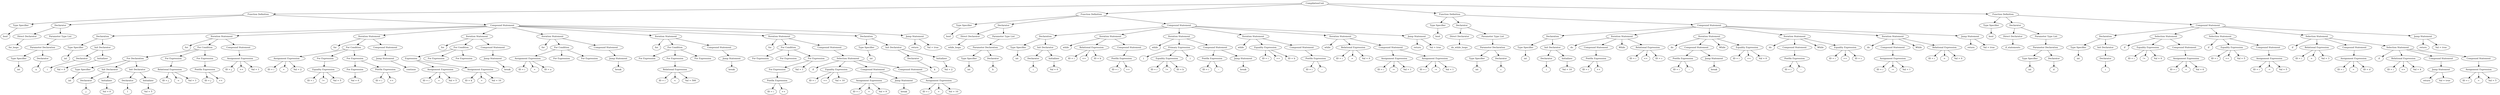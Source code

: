 digraph G {
		Q0[label="CompilationUnit"];
		Q0 -> Q1
		Q1[label="Function Definition"];
		Q1 -> Q2
		Q2[label="Type Specifier"];
		Q2 -> Q3
		Q3[label="bool"];
		Q1 -> Q4
		Q4[label="Declarator"];
		Q4 -> Q5
		Q5[label="Direct Declarator"];
		Q5 -> Q6
		Q6[label="for_loops"];
		Q4 -> Q7
		Q7[label="Parameter Type List"];
		Q7 -> Q8
		Q8[label="Parameter Declaration"];
		Q8 -> Q9
		Q9[label="Type Specifier"];
		Q9 -> Q10
		Q10[label="int"];
		Q8 -> Q11
		Q11[label="Declarator"];
		Q11 -> Q12
		Q12[label="a"];
		Q1 -> Q13
		Q13[label="Compound Statement"];
		Q13 -> Q14
		Q14[label="Declaration"];
		Q14 -> Q15
		Q15[label="Type Specifier"];
		Q15 -> Q16
		Q16[label="int"];
		Q14 -> Q17
		Q17[label="Init Declarator"];
		Q17 -> Q18
		Q18[label="Declarator"];
		Q18 -> Q19
		Q19[label="i"];
		Q17 -> Q20
		Q20[label="Initializer"];
		Q20 -> Q21
		Q21[label="Val = 0"];
		Q13 -> Q22
		Q22[label="Iteration Statement"];
		Q22 -> Q23
		Q23[label="for"];
		Q22 -> Q24
		Q24[label="For Condition"];
		Q24 -> Q25
		Q25[label="For Declaration"];
		Q25 -> Q26
		Q26[label="Type Specifier"];
		Q26 -> Q27
		Q27[label="int"];
		Q25 -> Q28
		Q28[label="Init Declarator"];
		Q28 -> Q29
		Q29[label="Declarator"];
		Q29 -> Q30
		Q30[label="j"];
		Q28 -> Q31
		Q31[label="Initializer"];
		Q31 -> Q32
		Q32[label="Val = 0"];
		Q25 -> Q33
		Q33[label="Init Declarator"];
		Q33 -> Q34
		Q34[label="Declarator"];
		Q34 -> Q35
		Q35[label="l"];
		Q33 -> Q36
		Q36[label="Initializer"];
		Q36 -> Q37
		Q37[label="Val = 5"];
		Q24 -> Q38
		Q38[label="For Expression"];
		Q38 -> Q39
		Q39[label="Relational Expression"];
		Q39 -> Q40
		Q40[label="ID = j"];
		Q39 -> Q41
		Q41[label="<"];
		Q39 -> Q42
		Q42[label="Val = 3"];
		Q24 -> Q43
		Q43[label="For Expression"];
		Q43 -> Q44
		Q44[label="Postfix Expression"];
		Q44 -> Q45
		Q45[label="ID = j"];
		Q44 -> Q46
		Q46[label="++"];
		Q22 -> Q47
		Q47[label="Compound Statement"];
		Q47 -> Q48
		Q48[label="Assignment Expression"];
		Q48 -> Q49
		Q49[label="ID = j"];
		Q48 -> Q50
		Q50[label="+="];
		Q48 -> Q51
		Q51[label="Val = 1"];
		Q13 -> Q52
		Q52[label="Iteration Statement"];
		Q52 -> Q53
		Q53[label="for"];
		Q52 -> Q54
		Q54[label="For Condition"];
		Q54 -> Q55
		Q55[label="Assignment Expression"];
		Q55 -> Q56
		Q56[label="ID = i"];
		Q55 -> Q57
		Q57[label="="];
		Q55 -> Q58
		Q58[label="Val = 2"];
		Q54 -> Q59
		Q59[label="For Expression"];
		Q59 -> Q60
		Q60[label="Equality Expression"];
		Q60 -> Q61
		Q61[label="ID = i"];
		Q60 -> Q62
		Q62[label="!="];
		Q60 -> Q63
		Q63[label="Val = 5"];
		Q54 -> Q64
		Q64[label="For Expression"];
		Q64 -> Q65
		Q65[label="For Expression"];
		Q65 -> Q66
		Q66[label="Val = 0"];
		Q64 -> Q67
		Q67[label="Postfix Expression"];
		Q67 -> Q68
		Q68[label="ID = i"];
		Q67 -> Q69
		Q69[label="++"];
		Q52 -> Q70
		Q70[label="Compound Statement"];
		Q70 -> Q71
		Q71[label="Jump Statement"];
		Q71 -> Q72
		Q72[label="continue"];
		Q13 -> Q73
		Q73[label="Iteration Statement"];
		Q73 -> Q74
		Q74[label="for"];
		Q73 -> Q75
		Q75[label="For Condition"];
		Q75 -> Q76
		Q76[label="Expression"];
		Q76 -> Q77
		Q77[label="Assignment Expression"];
		Q77 -> Q78
		Q78[label="ID = i"];
		Q77 -> Q79
		Q79[label="="];
		Q77 -> Q80
		Q80[label="Val = 5"];
		Q76 -> Q81
		Q81[label="Assignment Expression"];
		Q81 -> Q82
		Q82[label="ID = k"];
		Q81 -> Q83
		Q83[label="="];
		Q81 -> Q84
		Q84[label="Val = 10"];
		Q75 -> Q85
		Q85[label="For Expression"];
		Q75 -> Q86
		Q86[label="For Expression"];
		Q73 -> Q87
		Q87[label="Compound Statement"];
		Q87 -> Q88
		Q88[label="Jump Statement"];
		Q88 -> Q89
		Q89[label="break"];
		Q13 -> Q90
		Q90[label="Iteration Statement"];
		Q90 -> Q91
		Q91[label="for"];
		Q90 -> Q92
		Q92[label="For Condition"];
		Q92 -> Q93
		Q93[label="Assignment Expression"];
		Q93 -> Q94
		Q94[label="ID = i"];
		Q93 -> Q95
		Q95[label="="];
		Q93 -> Q96
		Q96[label="ID = a"];
		Q92 -> Q97
		Q97[label="For Expression"];
		Q92 -> Q98
		Q98[label="For Expression"];
		Q90 -> Q99
		Q99[label="Compound Statement"];
		Q99 -> Q100
		Q100[label="Jump Statement"];
		Q100 -> Q101
		Q101[label="break"];
		Q13 -> Q102
		Q102[label="Iteration Statement"];
		Q102 -> Q103
		Q103[label="for"];
		Q102 -> Q104
		Q104[label="For Condition"];
		Q104 -> Q105
		Q105[label="For Expression"];
		Q104 -> Q106
		Q106[label="For Expression"];
		Q106 -> Q107
		Q107[label="Relational Expression"];
		Q107 -> Q108
		Q108[label="ID = i"];
		Q107 -> Q109
		Q109[label="<"];
		Q107 -> Q110
		Q110[label="Val = 500"];
		Q104 -> Q111
		Q111[label="For Expression"];
		Q102 -> Q112
		Q112[label="Compound Statement"];
		Q112 -> Q113
		Q113[label="Jump Statement"];
		Q113 -> Q114
		Q114[label="break"];
		Q13 -> Q115
		Q115[label="Iteration Statement"];
		Q115 -> Q116
		Q116[label="for"];
		Q115 -> Q117
		Q117[label="For Condition"];
		Q117 -> Q118
		Q118[label="For Expression"];
		Q117 -> Q119
		Q119[label="For Expression"];
		Q117 -> Q120
		Q120[label="For Expression"];
		Q120 -> Q121
		Q121[label="For Expression"];
		Q121 -> Q122
		Q122[label="Postfix Expression"];
		Q122 -> Q123
		Q123[label="ID = i"];
		Q122 -> Q124
		Q124[label="++"];
		Q120 -> Q125
		Q125[label="Val = 1"];
		Q115 -> Q126
		Q126[label="Compound Statement"];
		Q126 -> Q127
		Q127[label="Selection Statement"];
		Q127 -> Q128
		Q128[label="if"];
		Q127 -> Q129
		Q129[label="Equality Expression"];
		Q129 -> Q130
		Q130[label="ID = i"];
		Q129 -> Q131
		Q131[label="=="];
		Q129 -> Q132
		Q132[label="Val = 10"];
		Q127 -> Q133
		Q133[label="Compound Statement"];
		Q133 -> Q134
		Q134[label="Assignment Expression"];
		Q134 -> Q135
		Q135[label="ID = i"];
		Q134 -> Q136
		Q136[label="="];
		Q134 -> Q137
		Q137[label="Val = 9"];
		Q133 -> Q138
		Q138[label="Jump Statement"];
		Q138 -> Q139
		Q139[label="break"];
		Q127 -> Q140
		Q140[label="Compound Statement"];
		Q140 -> Q141
		Q141[label="Assignment Expression"];
		Q141 -> Q142
		Q142[label="ID = i"];
		Q141 -> Q143
		Q143[label="="];
		Q141 -> Q144
		Q144[label="Val = 10"];
		Q13 -> Q145
		Q145[label="Declaration"];
		Q145 -> Q146
		Q146[label="Type Specifier"];
		Q146 -> Q147
		Q147[label="int"];
		Q145 -> Q148
		Q148[label="Init Declarator"];
		Q148 -> Q149
		Q149[label="Declarator"];
		Q149 -> Q150
		Q150[label="k"];
		Q148 -> Q151
		Q151[label="Initializer"];
		Q151 -> Q152
		Q152[label="Val = 2"];
		Q13 -> Q153
		Q153[label="Jump Statement"];
		Q153 -> Q154
		Q154[label="return"];
		Q153 -> Q155
		Q155[label="Val = true"];
		Q0 -> Q156
		Q156[label="Function Definition"];
		Q156 -> Q157
		Q157[label="Type Specifier"];
		Q157 -> Q158
		Q158[label="bool"];
		Q156 -> Q159
		Q159[label="Declarator"];
		Q159 -> Q160
		Q160[label="Direct Declarator"];
		Q160 -> Q161
		Q161[label="while_loops"];
		Q159 -> Q162
		Q162[label="Parameter Type List"];
		Q162 -> Q163
		Q163[label="Parameter Declaration"];
		Q163 -> Q164
		Q164[label="Type Specifier"];
		Q164 -> Q165
		Q165[label="int"];
		Q163 -> Q166
		Q166[label="Declarator"];
		Q166 -> Q167
		Q167[label="b"];
		Q156 -> Q168
		Q168[label="Compound Statement"];
		Q168 -> Q169
		Q169[label="Declaration"];
		Q169 -> Q170
		Q170[label="Type Specifier"];
		Q170 -> Q171
		Q171[label="int"];
		Q169 -> Q172
		Q172[label="Init Declarator"];
		Q172 -> Q173
		Q173[label="Declarator"];
		Q173 -> Q174
		Q174[label="i"];
		Q172 -> Q175
		Q175[label="Initializer"];
		Q175 -> Q176
		Q176[label="Val = 0"];
		Q168 -> Q177
		Q177[label="Iteration Statement"];
		Q177 -> Q178
		Q178[label="while"];
		Q177 -> Q179
		Q179[label="Relational Expression"];
		Q179 -> Q180
		Q180[label="ID = i"];
		Q179 -> Q181
		Q181[label="<="];
		Q179 -> Q182
		Q182[label="ID = b"];
		Q177 -> Q183
		Q183[label="Compound Statement"];
		Q183 -> Q184
		Q184[label="Postfix Expression"];
		Q184 -> Q185
		Q185[label="ID = i"];
		Q184 -> Q186
		Q186[label="++"];
		Q168 -> Q187
		Q187[label="Iteration Statement"];
		Q187 -> Q188
		Q188[label="while"];
		Q187 -> Q189
		Q189[label="Primary Expression"];
		Q189 -> Q190
		Q190[label="("];
		Q189 -> Q191
		Q191[label="Equality Expression"];
		Q191 -> Q192
		Q192[label="ID = i"];
		Q191 -> Q193
		Q193[label="!="];
		Q191 -> Q194
		Q194[label="ID = b"];
		Q189 -> Q195
		Q195[label=")"];
		Q187 -> Q196
		Q196[label="Compound Statement"];
		Q196 -> Q197
		Q197[label="Postfix Expression"];
		Q197 -> Q198
		Q198[label="ID = i"];
		Q197 -> Q199
		Q199[label="--"];
		Q196 -> Q200
		Q200[label="Jump Statement"];
		Q200 -> Q201
		Q201[label="break"];
		Q168 -> Q202
		Q202[label="Iteration Statement"];
		Q202 -> Q203
		Q203[label="while"];
		Q202 -> Q204
		Q204[label="Equality Expression"];
		Q204 -> Q205
		Q205[label="ID = i"];
		Q204 -> Q206
		Q206[label="=="];
		Q204 -> Q207
		Q207[label="ID = b"];
		Q202 -> Q208
		Q208[label="Compound Statement"];
		Q208 -> Q209
		Q209[label="Postfix Expression"];
		Q209 -> Q210
		Q210[label="ID = i"];
		Q209 -> Q211
		Q211[label="--"];
		Q168 -> Q212
		Q212[label="Iteration Statement"];
		Q212 -> Q213
		Q213[label="while"];
		Q212 -> Q214
		Q214[label="Relational Expression"];
		Q214 -> Q215
		Q215[label="ID = i"];
		Q214 -> Q216
		Q216[label=">"];
		Q214 -> Q217
		Q217[label="Val = 0"];
		Q212 -> Q218
		Q218[label="Compound Statement"];
		Q218 -> Q219
		Q219[label="Assignment Expression"];
		Q219 -> Q220
		Q220[label="ID = i"];
		Q219 -> Q221
		Q221[label="-="];
		Q219 -> Q222
		Q222[label="Val = 1"];
		Q218 -> Q223
		Q223[label="Assignment Expression"];
		Q223 -> Q224
		Q224[label="ID = i"];
		Q223 -> Q225
		Q225[label="-="];
		Q223 -> Q226
		Q226[label="Val = 1"];
		Q168 -> Q227
		Q227[label="Jump Statement"];
		Q227 -> Q228
		Q228[label="return"];
		Q227 -> Q229
		Q229[label="Val = true"];
		Q0 -> Q230
		Q230[label="Function Definition"];
		Q230 -> Q231
		Q231[label="Type Specifier"];
		Q231 -> Q232
		Q232[label="bool"];
		Q230 -> Q233
		Q233[label="Declarator"];
		Q233 -> Q234
		Q234[label="Direct Declarator"];
		Q234 -> Q235
		Q235[label="do_while_loops"];
		Q233 -> Q236
		Q236[label="Parameter Type List"];
		Q236 -> Q237
		Q237[label="Parameter Declaration"];
		Q237 -> Q238
		Q238[label="Type Specifier"];
		Q238 -> Q239
		Q239[label="int"];
		Q237 -> Q240
		Q240[label="Declarator"];
		Q240 -> Q241
		Q241[label="c"];
		Q230 -> Q242
		Q242[label="Compound Statement"];
		Q242 -> Q243
		Q243[label="Declaration"];
		Q243 -> Q244
		Q244[label="Type Specifier"];
		Q244 -> Q245
		Q245[label="int"];
		Q243 -> Q246
		Q246[label="Init Declarator"];
		Q246 -> Q247
		Q247[label="Declarator"];
		Q247 -> Q248
		Q248[label="i"];
		Q246 -> Q249
		Q249[label="Initializer"];
		Q249 -> Q250
		Q250[label="Val = 10"];
		Q242 -> Q251
		Q251[label="Iteration Statement"];
		Q251 -> Q252
		Q252[label="do"];
		Q251 -> Q253
		Q253[label="Compound Statement"];
		Q253 -> Q254
		Q254[label="Postfix Expression"];
		Q254 -> Q255
		Q255[label="ID = i"];
		Q254 -> Q256
		Q256[label="++"];
		Q251 -> Q257
		Q257[label="While"];
		Q251 -> Q258
		Q258[label="Relational Expression"];
		Q258 -> Q259
		Q259[label="ID = i"];
		Q258 -> Q260
		Q260[label="<="];
		Q258 -> Q261
		Q261[label="ID = c"];
		Q242 -> Q262
		Q262[label="Iteration Statement"];
		Q262 -> Q263
		Q263[label="do"];
		Q262 -> Q264
		Q264[label="Compound Statement"];
		Q264 -> Q265
		Q265[label="Postfix Expression"];
		Q265 -> Q266
		Q266[label="ID = i"];
		Q265 -> Q267
		Q267[label="--"];
		Q264 -> Q268
		Q268[label="Jump Statement"];
		Q268 -> Q269
		Q269[label="break"];
		Q262 -> Q270
		Q270[label="While"];
		Q262 -> Q271
		Q271[label="Equality Expression"];
		Q271 -> Q272
		Q272[label="ID = i"];
		Q271 -> Q273
		Q273[label="=="];
		Q271 -> Q274
		Q274[label="Val = 0"];
		Q242 -> Q275
		Q275[label="Iteration Statement"];
		Q275 -> Q276
		Q276[label="do"];
		Q275 -> Q277
		Q277[label="Compound Statement"];
		Q277 -> Q278
		Q278[label="Postfix Expression"];
		Q278 -> Q279
		Q279[label="ID = i"];
		Q278 -> Q280
		Q280[label="--"];
		Q275 -> Q281
		Q281[label="While"];
		Q275 -> Q282
		Q282[label="Equality Expression"];
		Q282 -> Q283
		Q283[label="ID = i"];
		Q282 -> Q284
		Q284[label="=="];
		Q282 -> Q285
		Q285[label="ID = c"];
		Q242 -> Q286
		Q286[label="Iteration Statement"];
		Q286 -> Q287
		Q287[label="do"];
		Q286 -> Q288
		Q288[label="Compound Statement"];
		Q288 -> Q289
		Q289[label="Assignment Expression"];
		Q289 -> Q290
		Q290[label="ID = i"];
		Q289 -> Q291
		Q291[label="-="];
		Q289 -> Q292
		Q292[label="Val = 1"];
		Q286 -> Q293
		Q293[label="While"];
		Q286 -> Q294
		Q294[label="Relational Expression"];
		Q294 -> Q295
		Q295[label="ID = i"];
		Q294 -> Q296
		Q296[label=">"];
		Q294 -> Q297
		Q297[label="Val = 0"];
		Q242 -> Q298
		Q298[label="Jump Statement"];
		Q298 -> Q299
		Q299[label="return"];
		Q298 -> Q300
		Q300[label="Val = true"];
		Q0 -> Q301
		Q301[label="Function Definition"];
		Q301 -> Q302
		Q302[label="Type Specifier"];
		Q302 -> Q303
		Q303[label="bool"];
		Q301 -> Q304
		Q304[label="Declarator"];
		Q304 -> Q305
		Q305[label="Direct Declarator"];
		Q305 -> Q306
		Q306[label="if_statements"];
		Q304 -> Q307
		Q307[label="Parameter Type List"];
		Q307 -> Q308
		Q308[label="Parameter Declaration"];
		Q308 -> Q309
		Q309[label="Type Specifier"];
		Q309 -> Q310
		Q310[label="int"];
		Q308 -> Q311
		Q311[label="Declarator"];
		Q311 -> Q312
		Q312[label="d"];
		Q301 -> Q313
		Q313[label="Compound Statement"];
		Q313 -> Q314
		Q314[label="Declaration"];
		Q314 -> Q315
		Q315[label="Type Specifier"];
		Q315 -> Q316
		Q316[label="int"];
		Q314 -> Q317
		Q317[label="Init Declarator"];
		Q317 -> Q318
		Q318[label="Declarator"];
		Q318 -> Q319
		Q319[label="i"];
		Q313 -> Q320
		Q320[label="Selection Statement"];
		Q320 -> Q321
		Q321[label="if"];
		Q320 -> Q322
		Q322[label="Equality Expression"];
		Q322 -> Q323
		Q323[label="ID = i"];
		Q322 -> Q324
		Q324[label="!="];
		Q322 -> Q325
		Q325[label="Val = 0"];
		Q320 -> Q326
		Q326[label="Compound Statement"];
		Q326 -> Q327
		Q327[label="Assignment Expression"];
		Q327 -> Q328
		Q328[label="ID = i"];
		Q327 -> Q329
		Q329[label="="];
		Q327 -> Q330
		Q330[label="Val = 6"];
		Q313 -> Q331
		Q331[label="Selection Statement"];
		Q331 -> Q332
		Q332[label="if"];
		Q331 -> Q333
		Q333[label="Equality Expression"];
		Q333 -> Q334
		Q334[label="ID = i"];
		Q333 -> Q335
		Q335[label="=="];
		Q333 -> Q336
		Q336[label="Val = 5"];
		Q331 -> Q337
		Q337[label="Compound Statement"];
		Q337 -> Q338
		Q338[label="Assignment Expression"];
		Q338 -> Q339
		Q339[label="ID = i"];
		Q338 -> Q340
		Q340[label="-="];
		Q338 -> Q341
		Q341[label="Val = 5"];
		Q313 -> Q342
		Q342[label="Selection Statement"];
		Q342 -> Q343
		Q343[label="if"];
		Q342 -> Q344
		Q344[label="Relational Expression"];
		Q344 -> Q345
		Q345[label="ID = i"];
		Q344 -> Q346
		Q346[label=">"];
		Q344 -> Q347
		Q347[label="Val = 3"];
		Q342 -> Q348
		Q348[label="Compound Statement"];
		Q348 -> Q349
		Q349[label="Assignment Expression"];
		Q349 -> Q350
		Q350[label="ID = i"];
		Q349 -> Q351
		Q351[label="="];
		Q349 -> Q352
		Q352[label="ID = d"];
		Q342 -> Q353
		Q353[label="Selection Statement"];
		Q353 -> Q354
		Q354[label="if"];
		Q353 -> Q355
		Q355[label="Relational Expression"];
		Q355 -> Q356
		Q356[label="ID = i"];
		Q355 -> Q357
		Q357[label="<="];
		Q355 -> Q358
		Q358[label="Val = 4"];
		Q353 -> Q359
		Q359[label="Compound Statement"];
		Q359 -> Q360
		Q360[label="Jump Statement"];
		Q360 -> Q361
		Q361[label="return"];
		Q360 -> Q362
		Q362[label="Val = true"];
		Q353 -> Q363
		Q363[label="Compound Statement"];
		Q363 -> Q364
		Q364[label="Assignment Expression"];
		Q364 -> Q365
		Q365[label="ID = i"];
		Q364 -> Q366
		Q366[label="="];
		Q364 -> Q367
		Q367[label="Val = 5"];
		Q313 -> Q368
		Q368[label="Jump Statement"];
		Q368 -> Q369
		Q369[label="return"];
		Q368 -> Q370
		Q370[label="Val = true"];
		
}